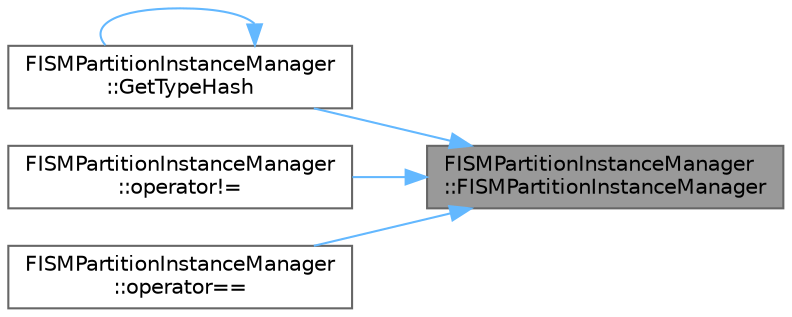 digraph "FISMPartitionInstanceManager::FISMPartitionInstanceManager"
{
 // INTERACTIVE_SVG=YES
 // LATEX_PDF_SIZE
  bgcolor="transparent";
  edge [fontname=Helvetica,fontsize=10,labelfontname=Helvetica,labelfontsize=10];
  node [fontname=Helvetica,fontsize=10,shape=box,height=0.2,width=0.4];
  rankdir="RL";
  Node1 [id="Node000001",label="FISMPartitionInstanceManager\l::FISMPartitionInstanceManager",height=0.2,width=0.4,color="gray40", fillcolor="grey60", style="filled", fontcolor="black",tooltip=" "];
  Node1 -> Node2 [id="edge1_Node000001_Node000002",dir="back",color="steelblue1",style="solid",tooltip=" "];
  Node2 [id="Node000002",label="FISMPartitionInstanceManager\l::GetTypeHash",height=0.2,width=0.4,color="grey40", fillcolor="white", style="filled",URL="$d0/de8/structFISMPartitionInstanceManager.html#a90cfb9481877dce1f894568d31786501",tooltip=" "];
  Node2 -> Node2 [id="edge2_Node000002_Node000002",dir="back",color="steelblue1",style="solid",tooltip=" "];
  Node1 -> Node3 [id="edge3_Node000001_Node000003",dir="back",color="steelblue1",style="solid",tooltip=" "];
  Node3 [id="Node000003",label="FISMPartitionInstanceManager\l::operator!=",height=0.2,width=0.4,color="grey40", fillcolor="white", style="filled",URL="$d0/de8/structFISMPartitionInstanceManager.html#ab1809b2a30a3a4f4da59bf630be7bfd6",tooltip=" "];
  Node1 -> Node4 [id="edge4_Node000001_Node000004",dir="back",color="steelblue1",style="solid",tooltip=" "];
  Node4 [id="Node000004",label="FISMPartitionInstanceManager\l::operator==",height=0.2,width=0.4,color="grey40", fillcolor="white", style="filled",URL="$d0/de8/structFISMPartitionInstanceManager.html#a431e75a934296e46670cdcd47c991cfe",tooltip=" "];
}
